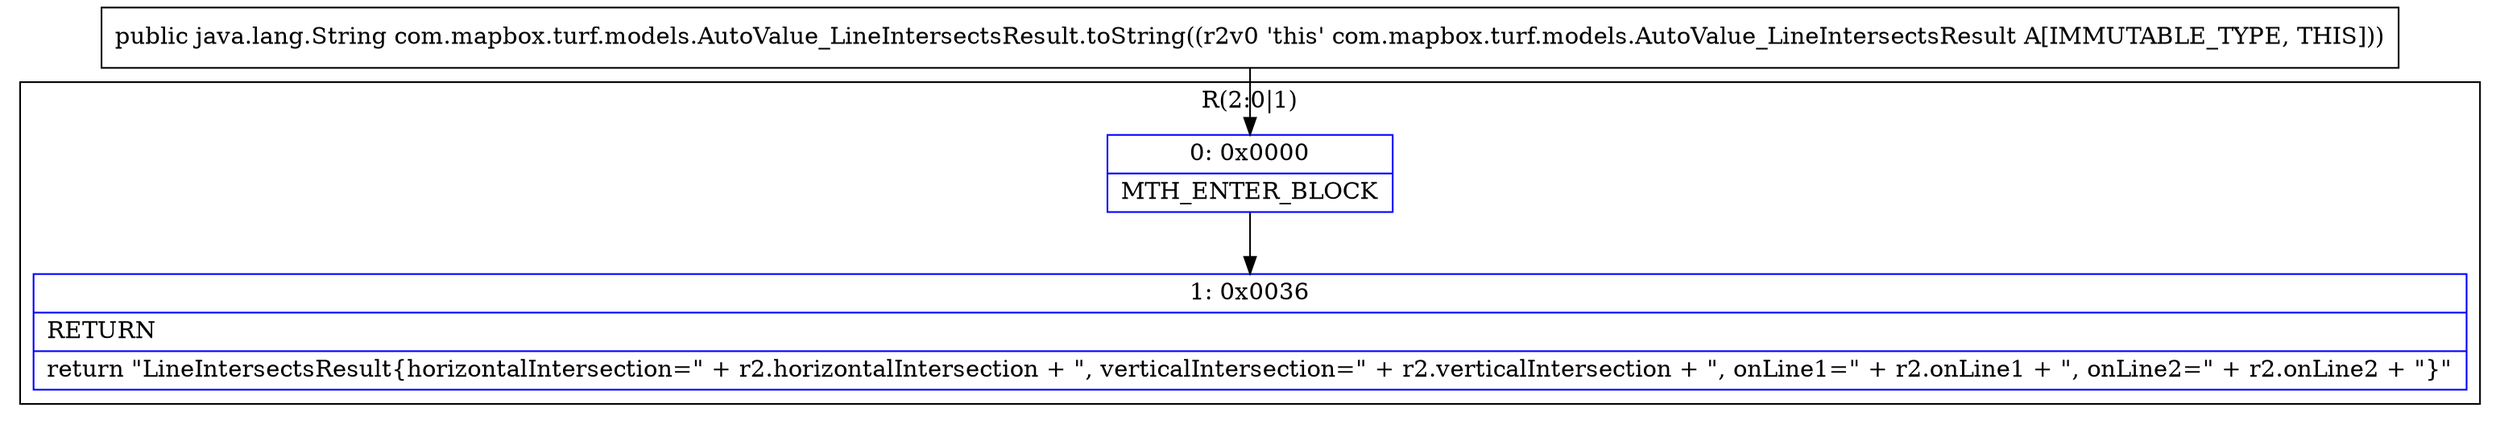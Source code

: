 digraph "CFG forcom.mapbox.turf.models.AutoValue_LineIntersectsResult.toString()Ljava\/lang\/String;" {
subgraph cluster_Region_1133119320 {
label = "R(2:0|1)";
node [shape=record,color=blue];
Node_0 [shape=record,label="{0\:\ 0x0000|MTH_ENTER_BLOCK\l}"];
Node_1 [shape=record,label="{1\:\ 0x0036|RETURN\l|return \"LineIntersectsResult\{horizontalIntersection=\" + r2.horizontalIntersection + \", verticalIntersection=\" + r2.verticalIntersection + \", onLine1=\" + r2.onLine1 + \", onLine2=\" + r2.onLine2 + \"\}\"\l}"];
}
MethodNode[shape=record,label="{public java.lang.String com.mapbox.turf.models.AutoValue_LineIntersectsResult.toString((r2v0 'this' com.mapbox.turf.models.AutoValue_LineIntersectsResult A[IMMUTABLE_TYPE, THIS])) }"];
MethodNode -> Node_0;
Node_0 -> Node_1;
}

